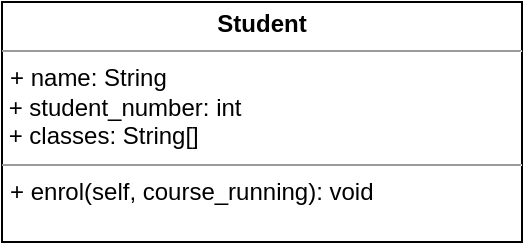<mxfile version="12.1.4" type="github" pages="1">
  <diagram id="Sb4gesYFeaovI2J1ch-v" name="Page-1">
    <mxGraphModel dx="428" dy="463" grid="1" gridSize="10" guides="1" tooltips="1" connect="1" arrows="1" fold="1" page="1" pageScale="1" pageWidth="850" pageHeight="1100" math="0" shadow="0">
      <root>
        <mxCell id="0"/>
        <mxCell id="1" parent="0"/>
        <mxCell id="gLTSVYLzWZKIrhZtH_-I-6" value="&lt;p style=&quot;margin: 0px ; margin-top: 4px ; text-align: center&quot;&gt;&lt;b&gt;Student&lt;/b&gt;&lt;br&gt;&lt;/p&gt;&lt;hr size=&quot;1&quot;&gt;&lt;p style=&quot;margin: 0px ; margin-left: 4px&quot;&gt;+ name: String&lt;br&gt;&lt;/p&gt;&lt;div&gt;&amp;nbsp;+ student_number: int&lt;br&gt;&lt;/div&gt;&lt;div&gt;&amp;nbsp;+ classes: String[]&lt;br&gt;&lt;/div&gt;&lt;hr size=&quot;1&quot;&gt;&lt;p style=&quot;margin: 0px ; margin-left: 4px&quot;&gt;+ enrol(self, course_running): void &lt;br&gt;&lt;/p&gt;" style="verticalAlign=top;align=left;overflow=fill;fontSize=12;fontFamily=Helvetica;html=1;" parent="1" vertex="1">
          <mxGeometry x="170" y="140" width="260" height="120" as="geometry"/>
        </mxCell>
      </root>
    </mxGraphModel>
  </diagram>
</mxfile>
